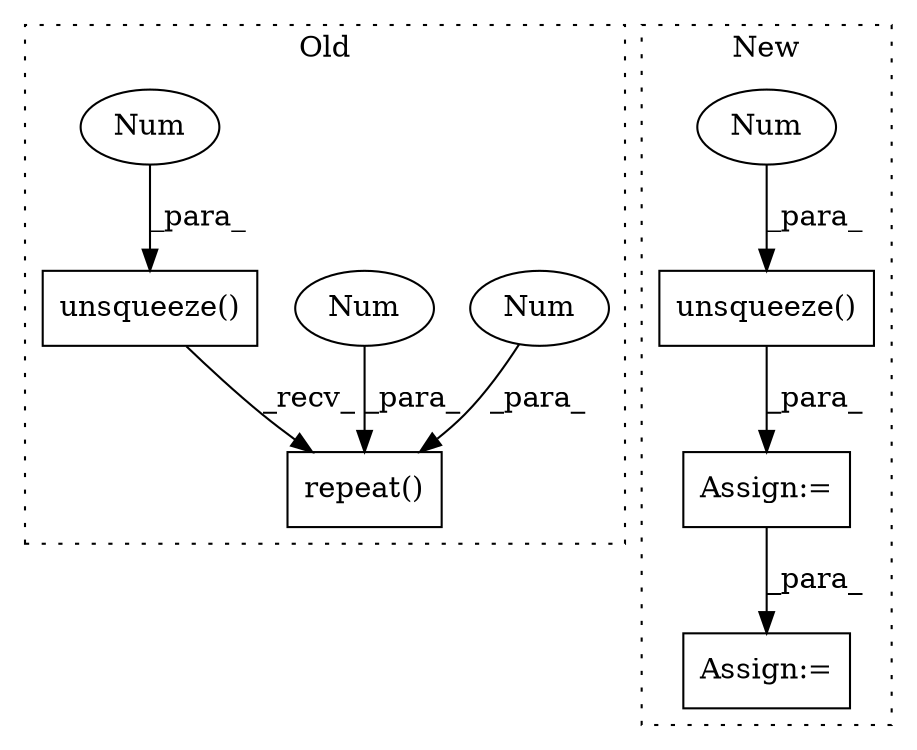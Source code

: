 digraph G {
subgraph cluster0 {
1 [label="repeat()" a="75" s="4735,4782" l="40,1" shape="box"];
4 [label="Num" a="76" s="4778" l="1" shape="ellipse"];
5 [label="Num" a="76" s="4775" l="1" shape="ellipse"];
7 [label="unsqueeze()" a="75" s="4735,4766" l="30,1" shape="box"];
8 [label="Num" a="76" s="4765" l="1" shape="ellipse"];
label = "Old";
style="dotted";
}
subgraph cluster1 {
2 [label="unsqueeze()" a="75" s="3873,3892" l="18,1" shape="box"];
3 [label="Num" a="76" s="3891" l="1" shape="ellipse"];
6 [label="Assign:=" a="68" s="3957" l="3" shape="box"];
9 [label="Assign:=" a="68" s="4050" l="12" shape="box"];
label = "New";
style="dotted";
}
2 -> 6 [label="_para_"];
3 -> 2 [label="_para_"];
4 -> 1 [label="_para_"];
5 -> 1 [label="_para_"];
6 -> 9 [label="_para_"];
7 -> 1 [label="_recv_"];
8 -> 7 [label="_para_"];
}